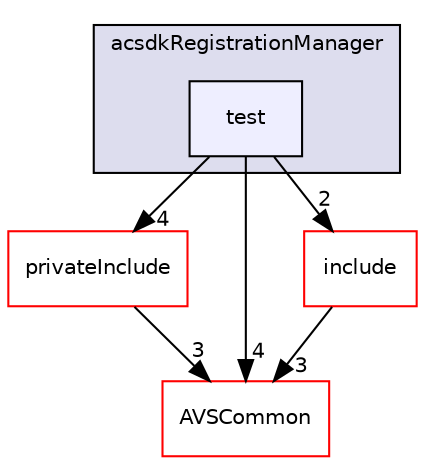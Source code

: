 digraph "/workplace/avs-device-sdk/core/acsdkRegistrationManager/test" {
  compound=true
  node [ fontsize="10", fontname="Helvetica"];
  edge [ labelfontsize="10", labelfontname="Helvetica"];
  subgraph clusterdir_0e266d38695ca9476ecc895db9e29676 {
    graph [ bgcolor="#ddddee", pencolor="black", label="acsdkRegistrationManager" fontname="Helvetica", fontsize="10", URL="dir_0e266d38695ca9476ecc895db9e29676.html"]
  dir_68cbe342ba81db180fdd3ee113ecffc8 [shape=box, label="test", style="filled", fillcolor="#eeeeff", pencolor="black", URL="dir_68cbe342ba81db180fdd3ee113ecffc8.html"];
  }
  dir_4a51e47e48a2d7421cd11c25b8eb2059 [shape=box label="privateInclude" fillcolor="white" style="filled" color="red" URL="dir_4a51e47e48a2d7421cd11c25b8eb2059.html"];
  dir_13e65effb2bde530b17b3d5eefcd0266 [shape=box label="AVSCommon" fillcolor="white" style="filled" color="red" URL="dir_13e65effb2bde530b17b3d5eefcd0266.html"];
  dir_3a778dbe7c7cb0b2902f548956c022c0 [shape=box label="include" fillcolor="white" style="filled" color="red" URL="dir_3a778dbe7c7cb0b2902f548956c022c0.html"];
  dir_4a51e47e48a2d7421cd11c25b8eb2059->dir_13e65effb2bde530b17b3d5eefcd0266 [headlabel="3", labeldistance=1.5 headhref="dir_000480_000017.html"];
  dir_68cbe342ba81db180fdd3ee113ecffc8->dir_4a51e47e48a2d7421cd11c25b8eb2059 [headlabel="4", labeldistance=1.5 headhref="dir_000483_000480.html"];
  dir_68cbe342ba81db180fdd3ee113ecffc8->dir_13e65effb2bde530b17b3d5eefcd0266 [headlabel="4", labeldistance=1.5 headhref="dir_000483_000017.html"];
  dir_68cbe342ba81db180fdd3ee113ecffc8->dir_3a778dbe7c7cb0b2902f548956c022c0 [headlabel="2", labeldistance=1.5 headhref="dir_000483_000478.html"];
  dir_3a778dbe7c7cb0b2902f548956c022c0->dir_13e65effb2bde530b17b3d5eefcd0266 [headlabel="3", labeldistance=1.5 headhref="dir_000478_000017.html"];
}

